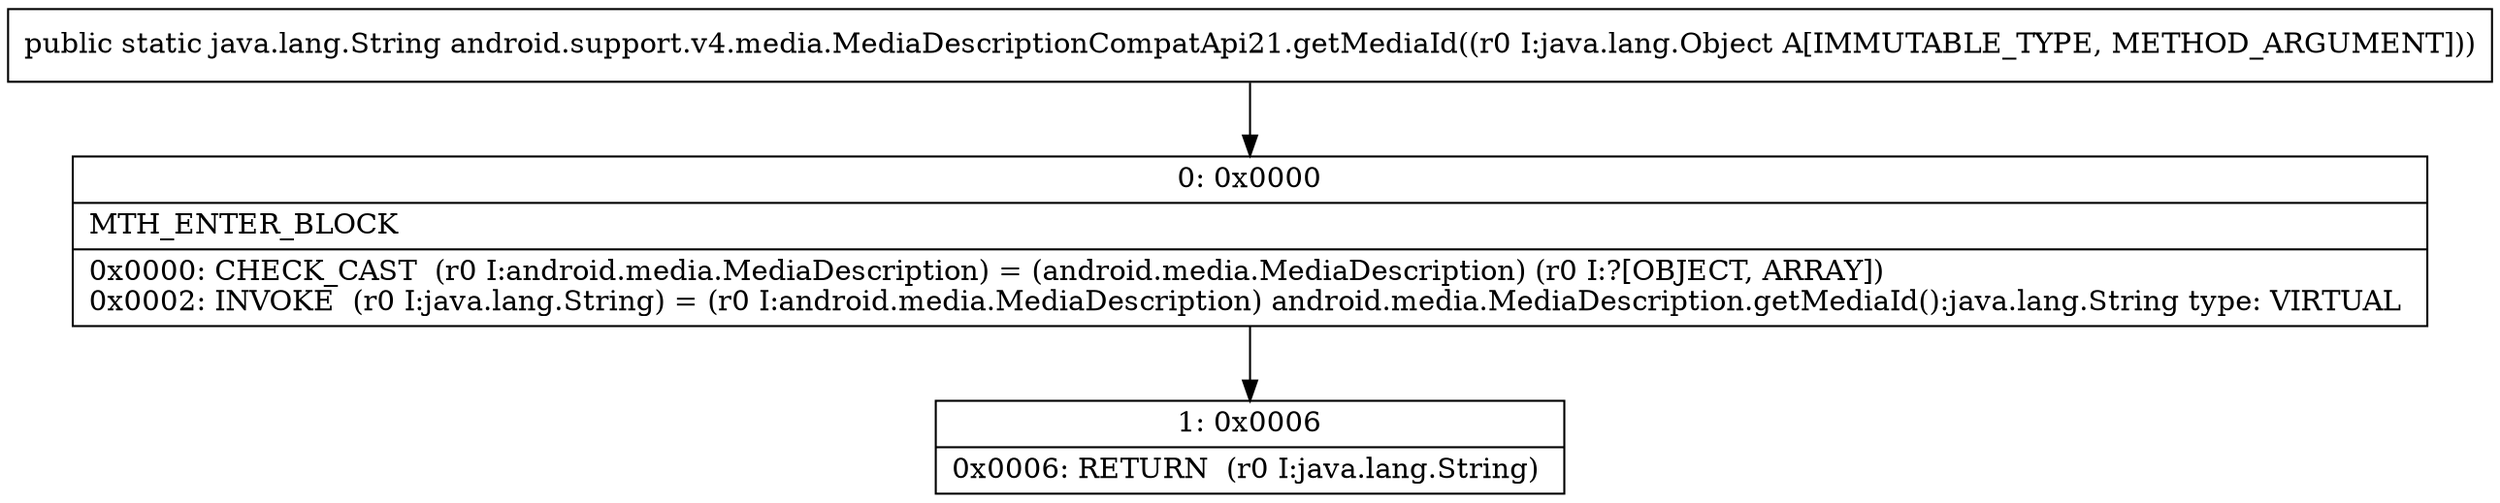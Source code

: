 digraph "CFG forandroid.support.v4.media.MediaDescriptionCompatApi21.getMediaId(Ljava\/lang\/Object;)Ljava\/lang\/String;" {
Node_0 [shape=record,label="{0\:\ 0x0000|MTH_ENTER_BLOCK\l|0x0000: CHECK_CAST  (r0 I:android.media.MediaDescription) = (android.media.MediaDescription) (r0 I:?[OBJECT, ARRAY]) \l0x0002: INVOKE  (r0 I:java.lang.String) = (r0 I:android.media.MediaDescription) android.media.MediaDescription.getMediaId():java.lang.String type: VIRTUAL \l}"];
Node_1 [shape=record,label="{1\:\ 0x0006|0x0006: RETURN  (r0 I:java.lang.String) \l}"];
MethodNode[shape=record,label="{public static java.lang.String android.support.v4.media.MediaDescriptionCompatApi21.getMediaId((r0 I:java.lang.Object A[IMMUTABLE_TYPE, METHOD_ARGUMENT])) }"];
MethodNode -> Node_0;
Node_0 -> Node_1;
}

